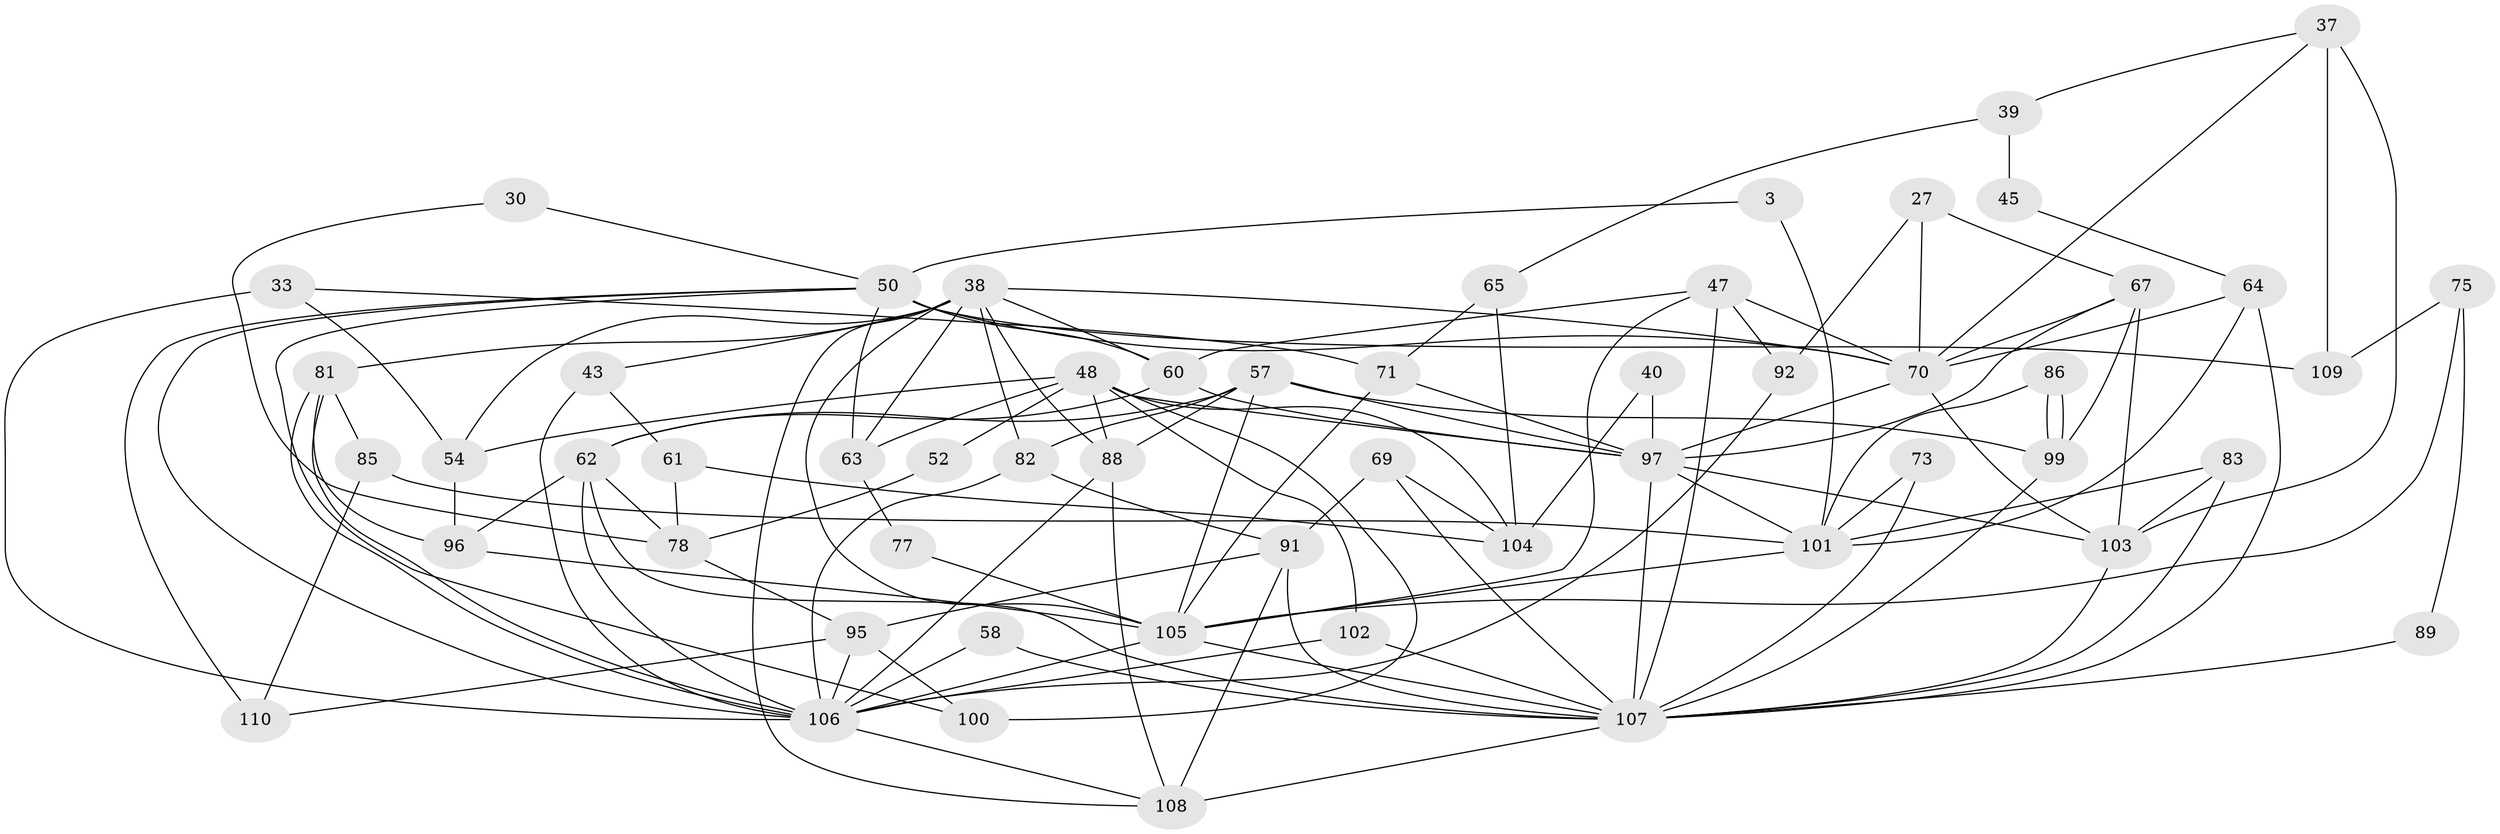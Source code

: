 // original degree distribution, {4: 0.2909090909090909, 6: 0.08181818181818182, 2: 0.11818181818181818, 5: 0.21818181818181817, 3: 0.2545454545454545, 7: 0.03636363636363636}
// Generated by graph-tools (version 1.1) at 2025/51/03/09/25 04:51:00]
// undirected, 55 vertices, 130 edges
graph export_dot {
graph [start="1"]
  node [color=gray90,style=filled];
  3;
  27;
  30;
  33;
  37;
  38 [super="+25+28"];
  39;
  40;
  43;
  45;
  47;
  48 [super="+5+15"];
  50 [super="+2"];
  52;
  54;
  57 [super="+41"];
  58;
  60;
  61;
  62 [super="+53"];
  63;
  64 [super="+20"];
  65 [super="+29"];
  67;
  69 [super="+59"];
  70 [super="+42"];
  71;
  73;
  75 [super="+21"];
  77;
  78;
  81 [super="+24"];
  82 [super="+55"];
  83;
  85;
  86;
  88 [super="+66+36+87"];
  89;
  91 [super="+10"];
  92;
  95 [super="+19"];
  96;
  97 [super="+93"];
  99;
  100 [super="+6"];
  101 [super="+7"];
  102;
  103 [super="+90"];
  104;
  105 [super="+68"];
  106 [super="+9+94+74"];
  107 [super="+76+72"];
  108 [super="+17"];
  109 [super="+49+98"];
  110;
  3 -- 101;
  3 -- 50;
  27 -- 67;
  27 -- 70;
  27 -- 92;
  30 -- 78;
  30 -- 50;
  33 -- 54;
  33 -- 71;
  33 -- 106 [weight=2];
  37 -- 39;
  37 -- 109 [weight=2];
  37 -- 103;
  37 -- 70;
  38 -- 60;
  38 -- 81;
  38 -- 88 [weight=2];
  38 -- 63;
  38 -- 82 [weight=2];
  38 -- 54;
  38 -- 43;
  38 -- 108;
  38 -- 105;
  38 -- 70;
  39 -- 45;
  39 -- 65;
  40 -- 104;
  40 -- 97;
  43 -- 61;
  43 -- 106 [weight=2];
  45 -- 64;
  47 -- 105;
  47 -- 60;
  47 -- 92;
  47 -- 107;
  47 -- 70;
  48 -- 88 [weight=3];
  48 -- 100 [weight=2];
  48 -- 54;
  48 -- 104;
  48 -- 52;
  48 -- 102;
  48 -- 63;
  48 -- 97 [weight=2];
  50 -- 110;
  50 -- 63;
  50 -- 70 [weight=2];
  50 -- 60;
  50 -- 109 [weight=2];
  50 -- 100;
  50 -- 106;
  52 -- 78;
  54 -- 96;
  57 -- 82 [weight=2];
  57 -- 88 [weight=2];
  57 -- 105 [weight=3];
  57 -- 99;
  57 -- 62;
  57 -- 97;
  58 -- 107;
  58 -- 106;
  60 -- 62;
  60 -- 97;
  61 -- 104;
  61 -- 78;
  62 -- 78;
  62 -- 96;
  62 -- 107 [weight=2];
  62 -- 106 [weight=2];
  63 -- 77;
  64 -- 70;
  64 -- 101;
  64 -- 107 [weight=3];
  65 -- 104 [weight=2];
  65 -- 71;
  67 -- 97;
  67 -- 99;
  67 -- 103 [weight=2];
  67 -- 70;
  69 -- 104;
  69 -- 107 [weight=2];
  69 -- 91 [weight=2];
  70 -- 103;
  70 -- 97;
  71 -- 105;
  71 -- 97;
  73 -- 101;
  73 -- 107;
  75 -- 109 [weight=2];
  75 -- 89;
  75 -- 105;
  77 -- 105;
  78 -- 95;
  81 -- 106;
  81 -- 106;
  81 -- 85 [weight=2];
  81 -- 96;
  82 -- 91;
  82 -- 106;
  83 -- 101 [weight=2];
  83 -- 103;
  83 -- 107;
  85 -- 101 [weight=2];
  85 -- 110;
  86 -- 99;
  86 -- 99;
  86 -- 101;
  88 -- 108;
  88 -- 106 [weight=3];
  89 -- 107;
  91 -- 108 [weight=2];
  91 -- 107 [weight=2];
  91 -- 95;
  92 -- 106;
  95 -- 100;
  95 -- 110;
  95 -- 106;
  96 -- 105;
  97 -- 107 [weight=2];
  97 -- 101;
  97 -- 103 [weight=2];
  99 -- 107;
  101 -- 105;
  102 -- 107;
  102 -- 106;
  103 -- 107;
  105 -- 106 [weight=2];
  105 -- 107;
  106 -- 108;
  107 -- 108;
}
